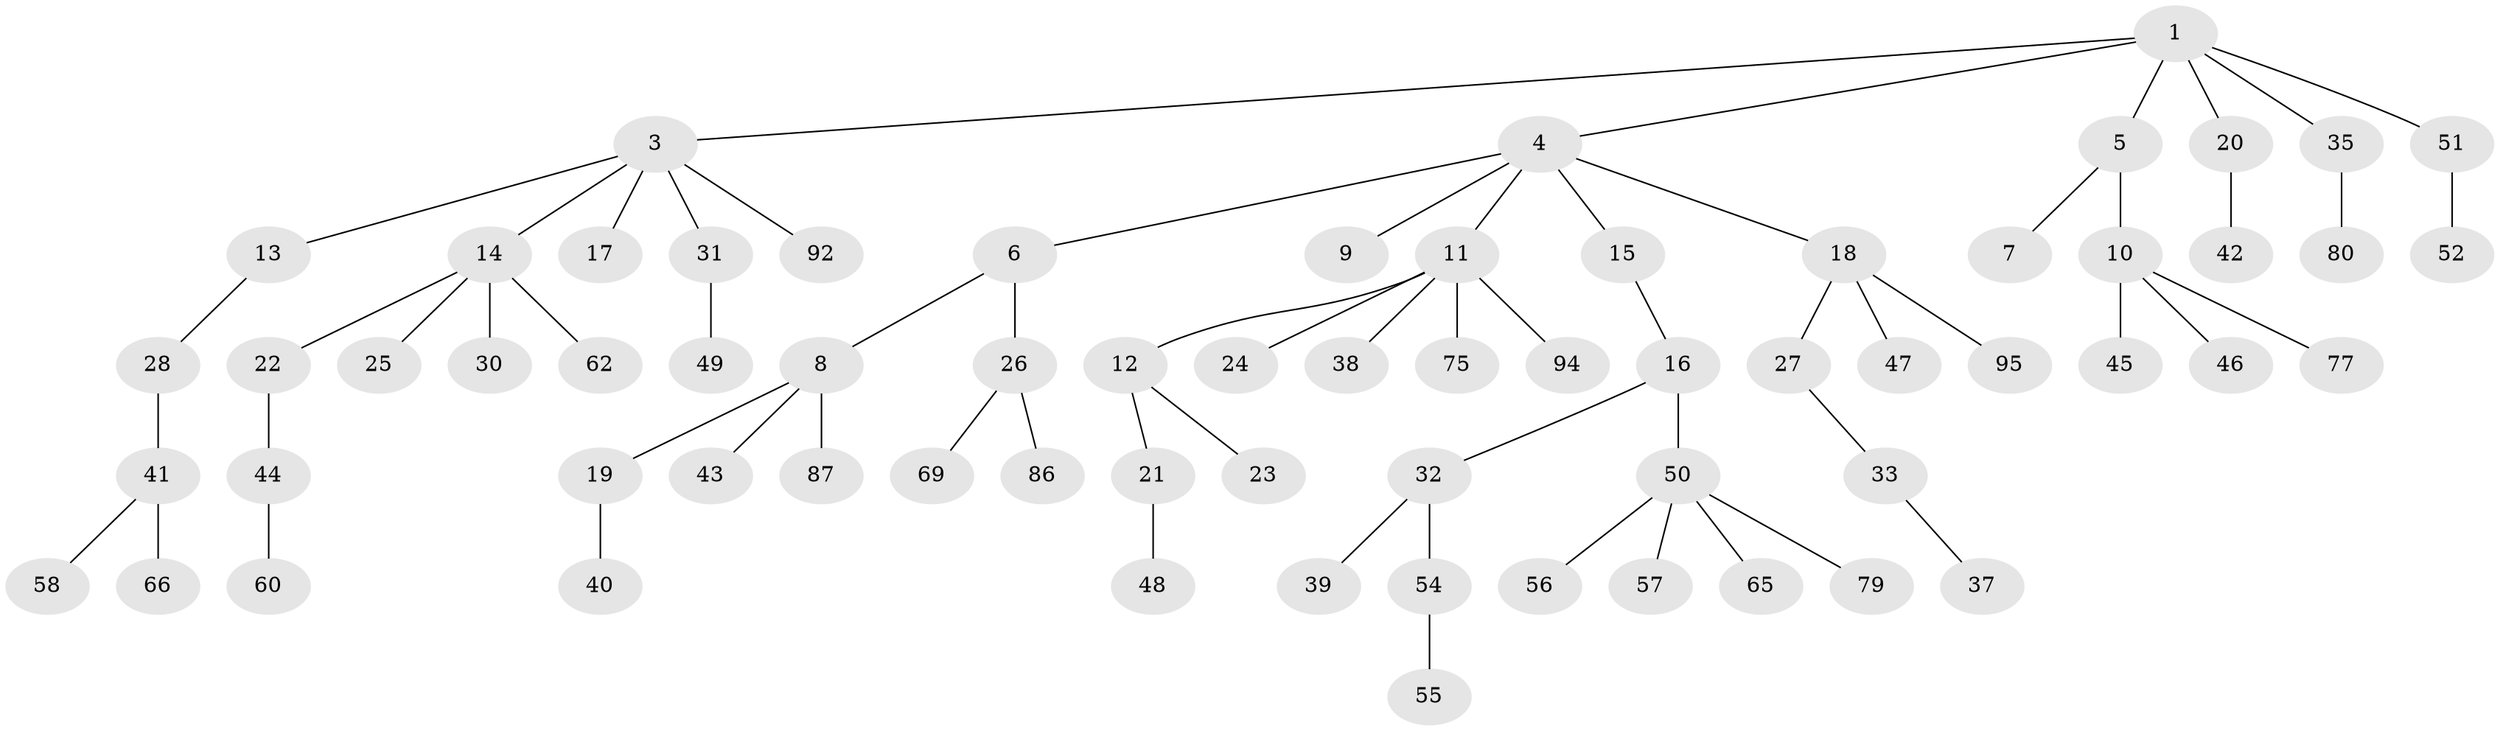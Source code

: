 // original degree distribution, {4: 0.0625, 6: 0.03125, 3: 0.13541666666666666, 5: 0.03125, 1: 0.5, 2: 0.23958333333333334}
// Generated by graph-tools (version 1.1) at 2025/19/03/04/25 18:19:26]
// undirected, 67 vertices, 66 edges
graph export_dot {
graph [start="1"]
  node [color=gray90,style=filled];
  1 [super="+2"];
  3;
  4;
  5;
  6 [super="+71+73"];
  7;
  8;
  9 [super="+78"];
  10;
  11;
  12;
  13;
  14;
  15 [super="+29"];
  16;
  17;
  18;
  19;
  20;
  21 [super="+81"];
  22;
  23 [super="+72+59"];
  24;
  25 [super="+61"];
  26 [super="+53"];
  27;
  28;
  30 [super="+89"];
  31 [super="+64+34"];
  32;
  33;
  35 [super="+36"];
  37;
  38;
  39;
  40;
  41;
  42;
  43;
  44;
  45;
  46;
  47;
  48;
  49;
  50;
  51;
  52;
  54 [super="+83+63"];
  55;
  56 [super="+91"];
  57 [super="+68"];
  58;
  60;
  62 [super="+67+88"];
  65;
  66;
  69 [super="+85"];
  75;
  77;
  79;
  80;
  86;
  87;
  92;
  94;
  95;
  1 -- 3;
  1 -- 20;
  1 -- 35;
  1 -- 51;
  1 -- 4;
  1 -- 5;
  3 -- 13;
  3 -- 14;
  3 -- 17;
  3 -- 31;
  3 -- 92;
  4 -- 6;
  4 -- 9;
  4 -- 11;
  4 -- 15;
  4 -- 18;
  5 -- 7;
  5 -- 10;
  6 -- 8;
  6 -- 26;
  8 -- 19;
  8 -- 43;
  8 -- 87;
  10 -- 45;
  10 -- 46;
  10 -- 77;
  11 -- 12;
  11 -- 24;
  11 -- 38;
  11 -- 75;
  11 -- 94;
  12 -- 21;
  12 -- 23;
  13 -- 28;
  14 -- 22;
  14 -- 25;
  14 -- 30;
  14 -- 62;
  15 -- 16;
  16 -- 32;
  16 -- 50;
  18 -- 27;
  18 -- 47;
  18 -- 95;
  19 -- 40;
  20 -- 42;
  21 -- 48;
  22 -- 44;
  26 -- 69;
  26 -- 86;
  27 -- 33;
  28 -- 41;
  31 -- 49;
  32 -- 39;
  32 -- 54;
  33 -- 37;
  35 -- 80;
  41 -- 58;
  41 -- 66;
  44 -- 60;
  50 -- 56;
  50 -- 57;
  50 -- 65;
  50 -- 79;
  51 -- 52;
  54 -- 55;
}
